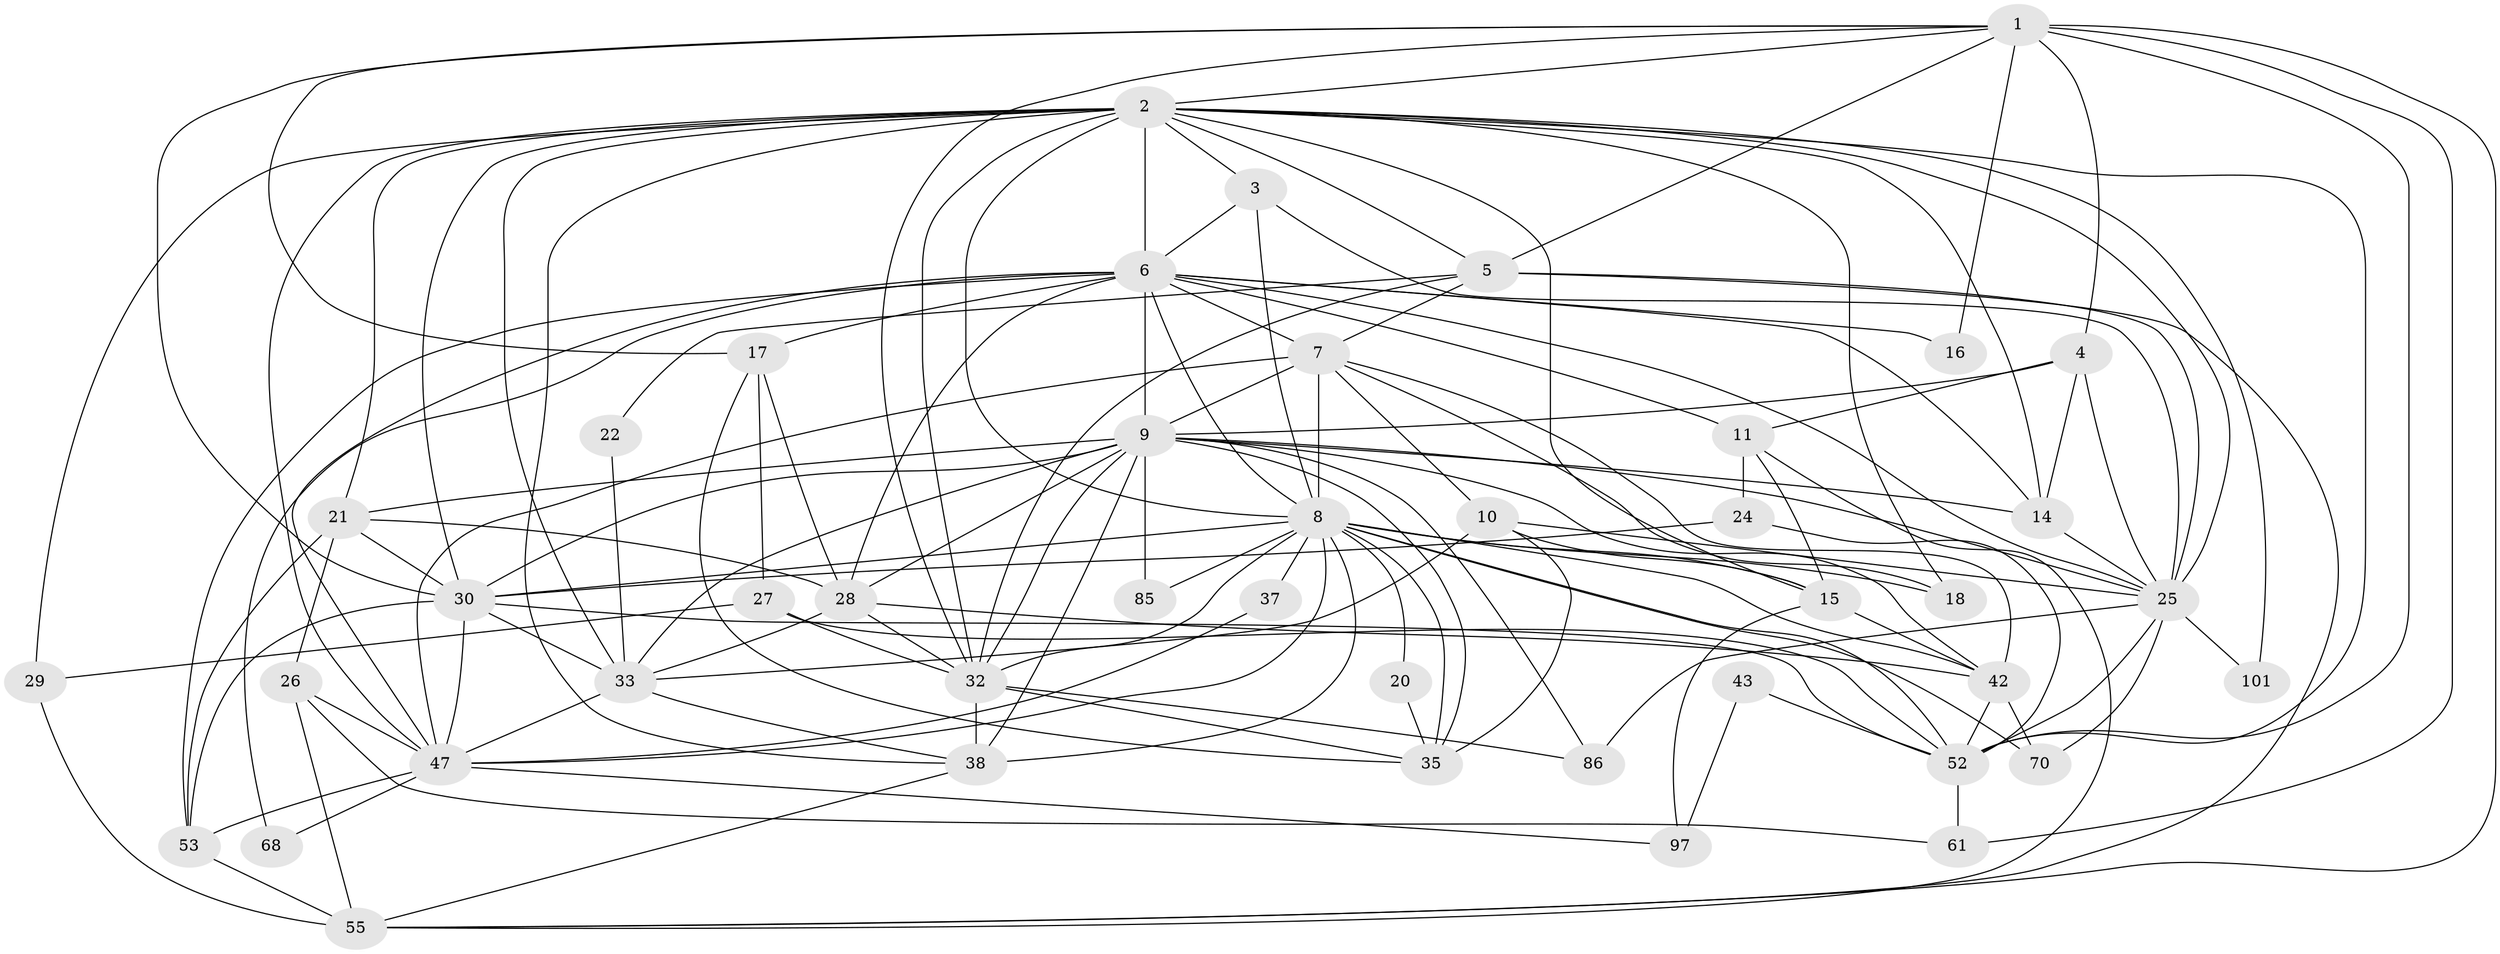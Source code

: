 // original degree distribution, {6: 0.09009009009009009, 4: 0.2072072072072072, 3: 0.2882882882882883, 5: 0.25225225225225223, 7: 0.036036036036036036, 2: 0.12612612612612611}
// Generated by graph-tools (version 1.1) at 2025/18/03/04/25 18:18:36]
// undirected, 44 vertices, 137 edges
graph export_dot {
graph [start="1"]
  node [color=gray90,style=filled];
  1 [super="+49+51"];
  2 [super="+65+19"];
  3 [super="+93"];
  4 [super="+41"];
  5 [super="+80"];
  6 [super="+45+76+40"];
  7 [super="+23"];
  8 [super="+71+54"];
  9 [super="+12"];
  10 [super="+39"];
  11 [super="+31+66"];
  14;
  15 [super="+57"];
  16;
  17;
  18;
  20;
  21 [super="+87"];
  22;
  24;
  25 [super="+88+36"];
  26 [super="+103"];
  27;
  28 [super="+73+79"];
  29;
  30 [super="+34+59"];
  32 [super="+67+94"];
  33 [super="+99+50"];
  35 [super="+62"];
  37;
  38 [super="+77+44"];
  42 [super="+102+46"];
  43;
  47 [super="+106+48"];
  52 [super="+56+78"];
  53 [super="+60"];
  55 [super="+74"];
  61;
  68;
  70;
  85;
  86;
  97;
  101;
  1 -- 55;
  1 -- 4;
  1 -- 16;
  1 -- 17;
  1 -- 61;
  1 -- 32;
  1 -- 52;
  1 -- 2;
  1 -- 30;
  1 -- 5;
  2 -- 21 [weight=3];
  2 -- 33;
  2 -- 5;
  2 -- 6;
  2 -- 101 [weight=2];
  2 -- 25;
  2 -- 15;
  2 -- 32;
  2 -- 3;
  2 -- 8;
  2 -- 14;
  2 -- 47;
  2 -- 18;
  2 -- 52;
  2 -- 29;
  2 -- 30;
  2 -- 38;
  3 -- 6;
  3 -- 8 [weight=2];
  3 -- 25;
  4 -- 9 [weight=2];
  4 -- 14;
  4 -- 25;
  4 -- 11;
  5 -- 32;
  5 -- 22;
  5 -- 25;
  5 -- 55;
  5 -- 7;
  6 -- 17 [weight=2];
  6 -- 16;
  6 -- 53;
  6 -- 68;
  6 -- 7;
  6 -- 14;
  6 -- 11;
  6 -- 8;
  6 -- 9 [weight=2];
  6 -- 47 [weight=2];
  6 -- 25;
  6 -- 28;
  7 -- 9;
  7 -- 42;
  7 -- 18;
  7 -- 8;
  7 -- 10;
  7 -- 47 [weight=3];
  8 -- 30;
  8 -- 42 [weight=2];
  8 -- 32;
  8 -- 37;
  8 -- 70;
  8 -- 18;
  8 -- 20;
  8 -- 52;
  8 -- 85;
  8 -- 35;
  8 -- 15;
  8 -- 47;
  8 -- 38;
  9 -- 14;
  9 -- 21;
  9 -- 86;
  9 -- 85;
  9 -- 25;
  9 -- 28;
  9 -- 30 [weight=2];
  9 -- 32;
  9 -- 33;
  9 -- 35;
  9 -- 38 [weight=2];
  9 -- 42;
  10 -- 25;
  10 -- 33;
  10 -- 35;
  10 -- 15;
  11 -- 24;
  11 -- 15;
  11 -- 55;
  14 -- 25;
  15 -- 42;
  15 -- 97;
  17 -- 27;
  17 -- 28;
  17 -- 35;
  20 -- 35;
  21 -- 53 [weight=2];
  21 -- 28;
  21 -- 26;
  21 -- 30;
  22 -- 33;
  24 -- 52;
  24 -- 30;
  25 -- 101;
  25 -- 52;
  25 -- 70;
  25 -- 86;
  26 -- 61;
  26 -- 55;
  26 -- 47;
  27 -- 29;
  27 -- 32;
  27 -- 52;
  28 -- 32;
  28 -- 33;
  28 -- 42 [weight=2];
  29 -- 55;
  30 -- 52;
  30 -- 33;
  30 -- 53;
  30 -- 47;
  32 -- 86;
  32 -- 35;
  32 -- 38;
  33 -- 47;
  33 -- 38;
  37 -- 47;
  38 -- 55;
  42 -- 70;
  42 -- 52;
  43 -- 52;
  43 -- 97;
  47 -- 97;
  47 -- 68;
  47 -- 53;
  52 -- 61;
  53 -- 55 [weight=2];
}
